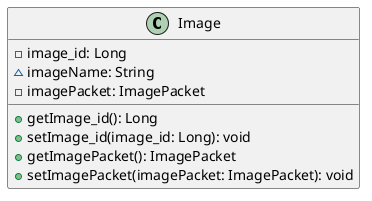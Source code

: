 @startuml
class Image [[java:edu.sru.cpsc.webshopping.domain.misc.Image]] {
	-image_id: Long
	~imageName: String
	-imagePacket: ImagePacket
	+getImage_id(): Long
	+setImage_id(image_id: Long): void
	+getImagePacket(): ImagePacket
	+setImagePacket(imagePacket: ImagePacket): void
}
@enduml